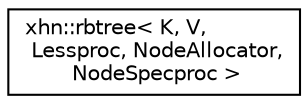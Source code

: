digraph "Graphical Class Hierarchy"
{
  edge [fontname="Helvetica",fontsize="10",labelfontname="Helvetica",labelfontsize="10"];
  node [fontname="Helvetica",fontsize="10",shape=record];
  rankdir="LR";
  Node1 [label="xhn::rbtree\< K, V,\l Lessproc, NodeAllocator,\l NodeSpecproc \>",height=0.2,width=0.4,color="black", fillcolor="white", style="filled",URL="$classxhn_1_1rbtree.html"];
}
